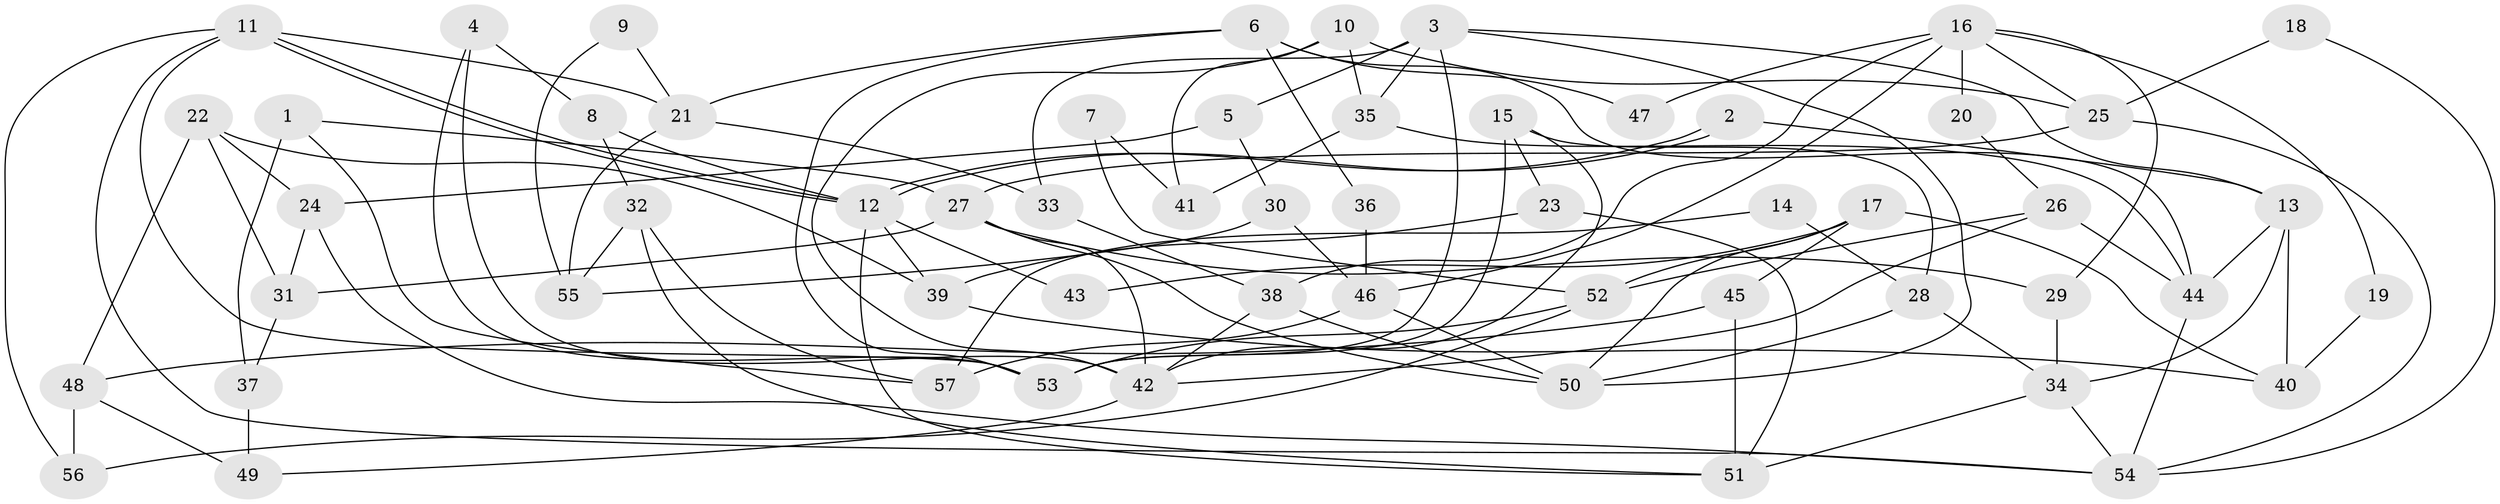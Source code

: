 // Generated by graph-tools (version 1.1) at 2025/36/03/09/25 02:36:15]
// undirected, 57 vertices, 114 edges
graph export_dot {
graph [start="1"]
  node [color=gray90,style=filled];
  1;
  2;
  3;
  4;
  5;
  6;
  7;
  8;
  9;
  10;
  11;
  12;
  13;
  14;
  15;
  16;
  17;
  18;
  19;
  20;
  21;
  22;
  23;
  24;
  25;
  26;
  27;
  28;
  29;
  30;
  31;
  32;
  33;
  34;
  35;
  36;
  37;
  38;
  39;
  40;
  41;
  42;
  43;
  44;
  45;
  46;
  47;
  48;
  49;
  50;
  51;
  52;
  53;
  54;
  55;
  56;
  57;
  1 -- 37;
  1 -- 27;
  1 -- 57;
  2 -- 12;
  2 -- 12;
  2 -- 13;
  3 -- 53;
  3 -- 5;
  3 -- 13;
  3 -- 33;
  3 -- 35;
  3 -- 50;
  4 -- 8;
  4 -- 42;
  4 -- 53;
  5 -- 30;
  5 -- 24;
  6 -- 44;
  6 -- 53;
  6 -- 21;
  6 -- 36;
  6 -- 47;
  7 -- 52;
  7 -- 41;
  8 -- 12;
  8 -- 32;
  9 -- 21;
  9 -- 55;
  10 -- 42;
  10 -- 35;
  10 -- 25;
  10 -- 41;
  11 -- 12;
  11 -- 12;
  11 -- 21;
  11 -- 53;
  11 -- 54;
  11 -- 56;
  12 -- 39;
  12 -- 43;
  12 -- 51;
  13 -- 44;
  13 -- 34;
  13 -- 40;
  14 -- 57;
  14 -- 28;
  15 -- 28;
  15 -- 53;
  15 -- 23;
  15 -- 42;
  16 -- 38;
  16 -- 29;
  16 -- 19;
  16 -- 20;
  16 -- 25;
  16 -- 46;
  16 -- 47;
  17 -- 40;
  17 -- 45;
  17 -- 43;
  17 -- 50;
  17 -- 52;
  18 -- 54;
  18 -- 25;
  19 -- 40;
  20 -- 26;
  21 -- 33;
  21 -- 55;
  22 -- 39;
  22 -- 24;
  22 -- 31;
  22 -- 48;
  23 -- 51;
  23 -- 39;
  24 -- 31;
  24 -- 54;
  25 -- 27;
  25 -- 54;
  26 -- 52;
  26 -- 42;
  26 -- 44;
  27 -- 50;
  27 -- 29;
  27 -- 31;
  27 -- 42;
  28 -- 50;
  28 -- 34;
  29 -- 34;
  30 -- 55;
  30 -- 46;
  31 -- 37;
  32 -- 51;
  32 -- 57;
  32 -- 55;
  33 -- 38;
  34 -- 54;
  34 -- 51;
  35 -- 44;
  35 -- 41;
  36 -- 46;
  37 -- 49;
  38 -- 50;
  38 -- 42;
  39 -- 40;
  42 -- 49;
  44 -- 54;
  45 -- 51;
  45 -- 48;
  46 -- 50;
  46 -- 57;
  48 -- 56;
  48 -- 49;
  52 -- 53;
  52 -- 56;
}
